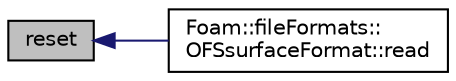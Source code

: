 digraph "reset"
{
  bgcolor="transparent";
  edge [fontname="Helvetica",fontsize="10",labelfontname="Helvetica",labelfontsize="10"];
  node [fontname="Helvetica",fontsize="10",shape=record];
  rankdir="LR";
  Node1 [label="reset",height=0.2,width=0.4,color="black", fillcolor="grey75", style="filled", fontcolor="black"];
  Node1 -> Node2 [dir="back",color="midnightblue",fontsize="10",style="solid",fontname="Helvetica"];
  Node2 [label="Foam::fileFormats::\lOFSsurfaceFormat::read",height=0.2,width=0.4,color="black",URL="$a01700.html#a64e71a8d67e2e04b1efc91010c16d123",tooltip="Read MeshedSurface. "];
}
